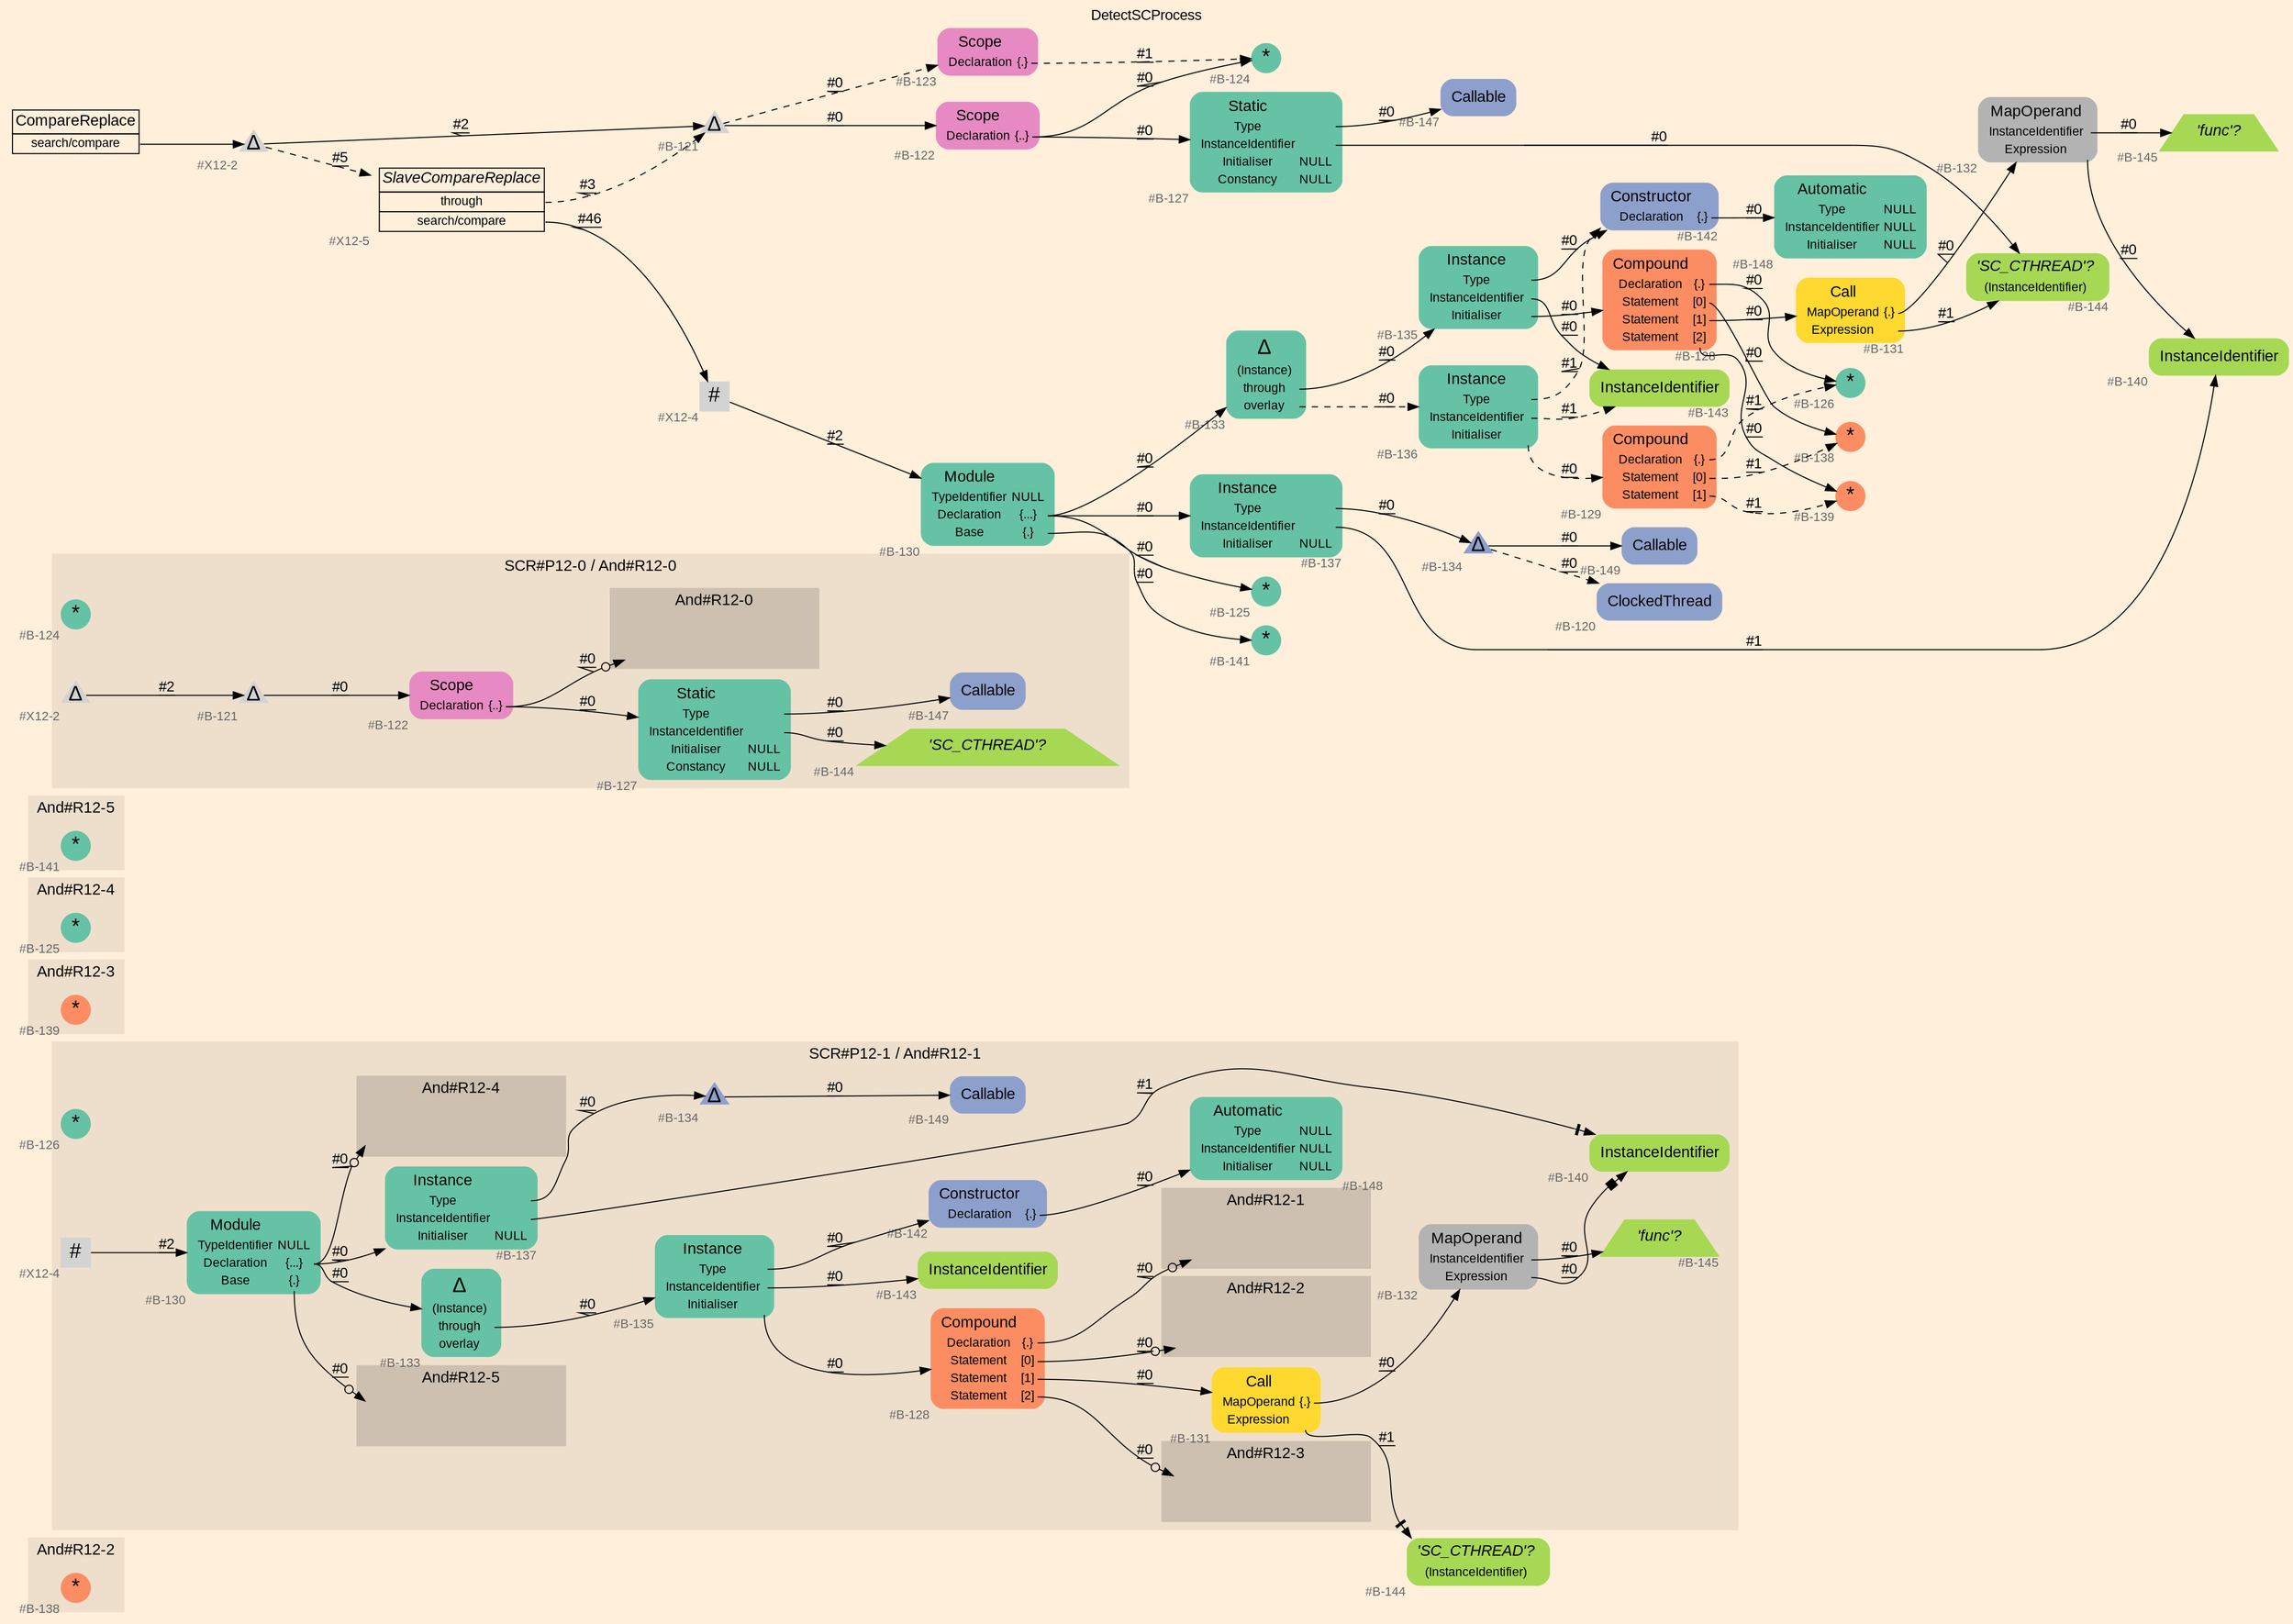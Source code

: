 digraph "DetectSCProcess" {
label = "DetectSCProcess"
labelloc = t
graph [
    rankdir = "LR"
    ranksep = 0.3
    bgcolor = antiquewhite1
    color = black
    fontcolor = black
    fontname = "Arial"
];
node [
    fontname = "Arial"
];
edge [
    fontname = "Arial"
];

// -------------------- figure And#R12-2 --------------------
// -------- region And#R12-2 ----------
subgraph "clusterAnd#R12-2" {
    label = "And#R12-2"
    style = "filled"
    color = antiquewhite2
    fontsize = "15"
    // -------- block And#R12-2/#B-138 ----------
    "And#R12-2/#B-138" [
        fillcolor = "/set28/2"
        xlabel = "#B-138"
        fontsize = "12"
        fontcolor = grey40
        shape = "circle"
        label = <<FONT COLOR="black" POINT-SIZE="20">*</FONT>>
        style = "filled"
        penwidth = 0.0
        fixedsize = true
        width = 0.4
        height = 0.4
    ];
    
}


// -------------------- figure And#R12-1 --------------------
// -------- region And#R12-1 ----------
subgraph "clusterAnd#R12-1" {
    label = "And#R12-1"
    style = "filled"
    color = antiquewhite2
    fontsize = "15"
    // -------- block And#R12-1/#B-126 ----------
    "And#R12-1/#B-126" [
        fillcolor = "/set28/1"
        xlabel = "#B-126"
        fontsize = "12"
        fontcolor = grey40
        shape = "circle"
        label = <<FONT COLOR="black" POINT-SIZE="20">*</FONT>>
        style = "filled"
        penwidth = 0.0
        fixedsize = true
        width = 0.4
        height = 0.4
    ];
    
}


// -------------------- figure And#R12-3 --------------------
// -------- region And#R12-3 ----------
subgraph "clusterAnd#R12-3" {
    label = "And#R12-3"
    style = "filled"
    color = antiquewhite2
    fontsize = "15"
    // -------- block And#R12-3/#B-139 ----------
    "And#R12-3/#B-139" [
        fillcolor = "/set28/2"
        xlabel = "#B-139"
        fontsize = "12"
        fontcolor = grey40
        shape = "circle"
        label = <<FONT COLOR="black" POINT-SIZE="20">*</FONT>>
        style = "filled"
        penwidth = 0.0
        fixedsize = true
        width = 0.4
        height = 0.4
    ];
    
}


// -------------------- figure And#R12-4 --------------------
// -------- region And#R12-4 ----------
subgraph "clusterAnd#R12-4" {
    label = "And#R12-4"
    style = "filled"
    color = antiquewhite2
    fontsize = "15"
    // -------- block And#R12-4/#B-125 ----------
    "And#R12-4/#B-125" [
        fillcolor = "/set28/1"
        xlabel = "#B-125"
        fontsize = "12"
        fontcolor = grey40
        shape = "circle"
        label = <<FONT COLOR="black" POINT-SIZE="20">*</FONT>>
        style = "filled"
        penwidth = 0.0
        fixedsize = true
        width = 0.4
        height = 0.4
    ];
    
}


// -------------------- figure And#R12-5 --------------------
// -------- region And#R12-5 ----------
subgraph "clusterAnd#R12-5" {
    label = "And#R12-5"
    style = "filled"
    color = antiquewhite2
    fontsize = "15"
    // -------- block And#R12-5/#B-141 ----------
    "And#R12-5/#B-141" [
        fillcolor = "/set28/1"
        xlabel = "#B-141"
        fontsize = "12"
        fontcolor = grey40
        shape = "circle"
        label = <<FONT COLOR="black" POINT-SIZE="20">*</FONT>>
        style = "filled"
        penwidth = 0.0
        fixedsize = true
        width = 0.4
        height = 0.4
    ];
    
}


// -------------------- figure And#R12-1 --------------------
// -------- region And#R12-1 ----------
subgraph "clusterAnd#R12-1" {
    label = "SCR#P12-1 / And#R12-1"
    style = "filled"
    color = antiquewhite2
    fontsize = "15"
    // -------- block And#R12-1/#B-131 ----------
    "And#R12-1/#B-131" [
        fillcolor = "/set28/6"
        xlabel = "#B-131"
        fontsize = "12"
        fontcolor = grey40
        shape = "plaintext"
        label = <<TABLE BORDER="0" CELLBORDER="0" CELLSPACING="0">
         <TR><TD><FONT COLOR="black" POINT-SIZE="15">Call</FONT></TD></TR>
         <TR><TD><FONT COLOR="black" POINT-SIZE="12">MapOperand</FONT></TD><TD PORT="port0"><FONT COLOR="black" POINT-SIZE="12">{.}</FONT></TD></TR>
         <TR><TD><FONT COLOR="black" POINT-SIZE="12">Expression</FONT></TD><TD PORT="port1"></TD></TR>
        </TABLE>>
        style = "rounded,filled"
    ];
    
    // -------- block And#R12-1/#B-143 ----------
    "And#R12-1/#B-143" [
        fillcolor = "/set28/5"
        xlabel = "#B-143"
        fontsize = "12"
        fontcolor = grey40
        shape = "plaintext"
        label = <<TABLE BORDER="0" CELLBORDER="0" CELLSPACING="0">
         <TR><TD><FONT COLOR="black" POINT-SIZE="15">InstanceIdentifier</FONT></TD></TR>
        </TABLE>>
        style = "rounded,filled"
    ];
    
    // -------- block And#R12-1/#B-128 ----------
    "And#R12-1/#B-128" [
        fillcolor = "/set28/2"
        xlabel = "#B-128"
        fontsize = "12"
        fontcolor = grey40
        shape = "plaintext"
        label = <<TABLE BORDER="0" CELLBORDER="0" CELLSPACING="0">
         <TR><TD><FONT COLOR="black" POINT-SIZE="15">Compound</FONT></TD></TR>
         <TR><TD><FONT COLOR="black" POINT-SIZE="12">Declaration</FONT></TD><TD PORT="port0"><FONT COLOR="black" POINT-SIZE="12">{.}</FONT></TD></TR>
         <TR><TD><FONT COLOR="black" POINT-SIZE="12">Statement</FONT></TD><TD PORT="port1"><FONT COLOR="black" POINT-SIZE="12">[0]</FONT></TD></TR>
         <TR><TD><FONT COLOR="black" POINT-SIZE="12">Statement</FONT></TD><TD PORT="port2"><FONT COLOR="black" POINT-SIZE="12">[1]</FONT></TD></TR>
         <TR><TD><FONT COLOR="black" POINT-SIZE="12">Statement</FONT></TD><TD PORT="port3"><FONT COLOR="black" POINT-SIZE="12">[2]</FONT></TD></TR>
        </TABLE>>
        style = "rounded,filled"
    ];
    
    // -------- block And#R12-1/#B-145 ----------
    "And#R12-1/#B-145" [
        fillcolor = "/set28/5"
        xlabel = "#B-145"
        fontsize = "12"
        fontcolor = grey40
        shape = "trapezium"
        label = <<FONT COLOR="black" POINT-SIZE="15"><I>'func'?</I></FONT>>
        style = "filled"
        penwidth = 0.0
    ];
    
    // -------- block And#R12-1/#B-149 ----------
    "And#R12-1/#B-149" [
        fillcolor = "/set28/3"
        xlabel = "#B-149"
        fontsize = "12"
        fontcolor = grey40
        shape = "plaintext"
        label = <<TABLE BORDER="0" CELLBORDER="0" CELLSPACING="0">
         <TR><TD><FONT COLOR="black" POINT-SIZE="15">Callable</FONT></TD></TR>
        </TABLE>>
        style = "rounded,filled"
    ];
    
    // -------- block And#R12-1/#B-140 ----------
    "And#R12-1/#B-140" [
        fillcolor = "/set28/5"
        xlabel = "#B-140"
        fontsize = "12"
        fontcolor = grey40
        shape = "plaintext"
        label = <<TABLE BORDER="0" CELLBORDER="0" CELLSPACING="0">
         <TR><TD><FONT COLOR="black" POINT-SIZE="15">InstanceIdentifier</FONT></TD></TR>
        </TABLE>>
        style = "rounded,filled"
    ];
    
    // -------- block And#R12-1/#B-134 ----------
    "And#R12-1/#B-134" [
        fillcolor = "/set28/3"
        xlabel = "#B-134"
        fontsize = "12"
        fontcolor = grey40
        shape = "triangle"
        label = <<FONT COLOR="black" POINT-SIZE="20">Δ</FONT>>
        style = "filled"
        penwidth = 0.0
        fixedsize = true
        width = 0.4
        height = 0.4
    ];
    
    // -------- block And#R12-1/#B-130 ----------
    "And#R12-1/#B-130" [
        fillcolor = "/set28/1"
        xlabel = "#B-130"
        fontsize = "12"
        fontcolor = grey40
        shape = "plaintext"
        label = <<TABLE BORDER="0" CELLBORDER="0" CELLSPACING="0">
         <TR><TD><FONT COLOR="black" POINT-SIZE="15">Module</FONT></TD></TR>
         <TR><TD><FONT COLOR="black" POINT-SIZE="12">TypeIdentifier</FONT></TD><TD PORT="port0"><FONT COLOR="black" POINT-SIZE="12">NULL</FONT></TD></TR>
         <TR><TD><FONT COLOR="black" POINT-SIZE="12">Declaration</FONT></TD><TD PORT="port1"><FONT COLOR="black" POINT-SIZE="12">{...}</FONT></TD></TR>
         <TR><TD><FONT COLOR="black" POINT-SIZE="12">Base</FONT></TD><TD PORT="port2"><FONT COLOR="black" POINT-SIZE="12">{.}</FONT></TD></TR>
        </TABLE>>
        style = "rounded,filled"
    ];
    
    // -------- block And#R12-1/#B-133 ----------
    "And#R12-1/#B-133" [
        fillcolor = "/set28/1"
        xlabel = "#B-133"
        fontsize = "12"
        fontcolor = grey40
        shape = "plaintext"
        label = <<TABLE BORDER="0" CELLBORDER="0" CELLSPACING="0">
         <TR><TD><FONT COLOR="black" POINT-SIZE="20">Δ</FONT></TD></TR>
         <TR><TD><FONT COLOR="black" POINT-SIZE="12">(Instance)</FONT></TD><TD PORT="port0"></TD></TR>
         <TR><TD><FONT COLOR="black" POINT-SIZE="12">through</FONT></TD><TD PORT="port1"></TD></TR>
         <TR><TD><FONT COLOR="black" POINT-SIZE="12">overlay</FONT></TD><TD PORT="port2"></TD></TR>
        </TABLE>>
        style = "rounded,filled"
    ];
    
    // -------- block And#R12-1/#B-142 ----------
    "And#R12-1/#B-142" [
        fillcolor = "/set28/3"
        xlabel = "#B-142"
        fontsize = "12"
        fontcolor = grey40
        shape = "plaintext"
        label = <<TABLE BORDER="0" CELLBORDER="0" CELLSPACING="0">
         <TR><TD><FONT COLOR="black" POINT-SIZE="15">Constructor</FONT></TD></TR>
         <TR><TD><FONT COLOR="black" POINT-SIZE="12">Declaration</FONT></TD><TD PORT="port0"><FONT COLOR="black" POINT-SIZE="12">{.}</FONT></TD></TR>
        </TABLE>>
        style = "rounded,filled"
    ];
    
    // -------- block And#R12-1/#B-135 ----------
    "And#R12-1/#B-135" [
        fillcolor = "/set28/1"
        xlabel = "#B-135"
        fontsize = "12"
        fontcolor = grey40
        shape = "plaintext"
        label = <<TABLE BORDER="0" CELLBORDER="0" CELLSPACING="0">
         <TR><TD><FONT COLOR="black" POINT-SIZE="15">Instance</FONT></TD></TR>
         <TR><TD><FONT COLOR="black" POINT-SIZE="12">Type</FONT></TD><TD PORT="port0"></TD></TR>
         <TR><TD><FONT COLOR="black" POINT-SIZE="12">InstanceIdentifier</FONT></TD><TD PORT="port1"></TD></TR>
         <TR><TD><FONT COLOR="black" POINT-SIZE="12">Initialiser</FONT></TD><TD PORT="port2"></TD></TR>
        </TABLE>>
        style = "rounded,filled"
    ];
    
    // -------- block And#R12-1/#B-132 ----------
    "And#R12-1/#B-132" [
        fillcolor = "/set28/8"
        xlabel = "#B-132"
        fontsize = "12"
        fontcolor = grey40
        shape = "plaintext"
        label = <<TABLE BORDER="0" CELLBORDER="0" CELLSPACING="0">
         <TR><TD><FONT COLOR="black" POINT-SIZE="15">MapOperand</FONT></TD></TR>
         <TR><TD><FONT COLOR="black" POINT-SIZE="12">InstanceIdentifier</FONT></TD><TD PORT="port0"></TD></TR>
         <TR><TD><FONT COLOR="black" POINT-SIZE="12">Expression</FONT></TD><TD PORT="port1"></TD></TR>
        </TABLE>>
        style = "rounded,filled"
    ];
    
    // -------- block And#R12-1/#X12-4 ----------
    "And#R12-1/#X12-4" [
        xlabel = "#X12-4"
        fontsize = "12"
        fontcolor = grey40
        shape = "square"
        label = <<FONT COLOR="black" POINT-SIZE="20">#</FONT>>
        style = "filled"
        penwidth = 0.0
        fixedsize = true
        width = 0.4
        height = 0.4
    ];
    
    // -------- block And#R12-1/#B-137 ----------
    "And#R12-1/#B-137" [
        fillcolor = "/set28/1"
        xlabel = "#B-137"
        fontsize = "12"
        fontcolor = grey40
        shape = "plaintext"
        label = <<TABLE BORDER="0" CELLBORDER="0" CELLSPACING="0">
         <TR><TD><FONT COLOR="black" POINT-SIZE="15">Instance</FONT></TD></TR>
         <TR><TD><FONT COLOR="black" POINT-SIZE="12">Type</FONT></TD><TD PORT="port0"></TD></TR>
         <TR><TD><FONT COLOR="black" POINT-SIZE="12">InstanceIdentifier</FONT></TD><TD PORT="port1"></TD></TR>
         <TR><TD><FONT COLOR="black" POINT-SIZE="12">Initialiser</FONT></TD><TD PORT="port2"><FONT COLOR="black" POINT-SIZE="12">NULL</FONT></TD></TR>
        </TABLE>>
        style = "rounded,filled"
    ];
    
    // -------- block And#R12-1/#B-148 ----------
    "And#R12-1/#B-148" [
        fillcolor = "/set28/1"
        xlabel = "#B-148"
        fontsize = "12"
        fontcolor = grey40
        shape = "plaintext"
        label = <<TABLE BORDER="0" CELLBORDER="0" CELLSPACING="0">
         <TR><TD><FONT COLOR="black" POINT-SIZE="15">Automatic</FONT></TD></TR>
         <TR><TD><FONT COLOR="black" POINT-SIZE="12">Type</FONT></TD><TD PORT="port0"><FONT COLOR="black" POINT-SIZE="12">NULL</FONT></TD></TR>
         <TR><TD><FONT COLOR="black" POINT-SIZE="12">InstanceIdentifier</FONT></TD><TD PORT="port1"><FONT COLOR="black" POINT-SIZE="12">NULL</FONT></TD></TR>
         <TR><TD><FONT COLOR="black" POINT-SIZE="12">Initialiser</FONT></TD><TD PORT="port2"><FONT COLOR="black" POINT-SIZE="12">NULL</FONT></TD></TR>
        </TABLE>>
        style = "rounded,filled"
    ];
    
    // -------- region And#R12-1/And#R12-1 ----------
    subgraph "clusterAnd#R12-1/And#R12-1" {
        label = "And#R12-1"
        style = "filled"
        color = antiquewhite3
        fontsize = "15"
        // -------- block And#R12-1/And#R12-1/#B-126 ----------
        "And#R12-1/And#R12-1/#B-126" [
            fillcolor = "/set28/1"
            xlabel = "#B-126"
            fontsize = "12"
            fontcolor = grey40
            shape = "none"
            style = "invisible"
        ];
        
    }
    
    // -------- region And#R12-1/And#R12-2 ----------
    subgraph "clusterAnd#R12-1/And#R12-2" {
        label = "And#R12-2"
        style = "filled"
        color = antiquewhite3
        fontsize = "15"
        // -------- block And#R12-1/And#R12-2/#B-138 ----------
        "And#R12-1/And#R12-2/#B-138" [
            fillcolor = "/set28/2"
            xlabel = "#B-138"
            fontsize = "12"
            fontcolor = grey40
            shape = "none"
            style = "invisible"
        ];
        
    }
    
    // -------- region And#R12-1/And#R12-3 ----------
    subgraph "clusterAnd#R12-1/And#R12-3" {
        label = "And#R12-3"
        style = "filled"
        color = antiquewhite3
        fontsize = "15"
        // -------- block And#R12-1/And#R12-3/#B-139 ----------
        "And#R12-1/And#R12-3/#B-139" [
            fillcolor = "/set28/2"
            xlabel = "#B-139"
            fontsize = "12"
            fontcolor = grey40
            shape = "none"
            style = "invisible"
        ];
        
    }
    
    // -------- region And#R12-1/And#R12-4 ----------
    subgraph "clusterAnd#R12-1/And#R12-4" {
        label = "And#R12-4"
        style = "filled"
        color = antiquewhite3
        fontsize = "15"
        // -------- block And#R12-1/And#R12-4/#B-125 ----------
        "And#R12-1/And#R12-4/#B-125" [
            fillcolor = "/set28/1"
            xlabel = "#B-125"
            fontsize = "12"
            fontcolor = grey40
            shape = "none"
            style = "invisible"
        ];
        
    }
    
    // -------- region And#R12-1/And#R12-5 ----------
    subgraph "clusterAnd#R12-1/And#R12-5" {
        label = "And#R12-5"
        style = "filled"
        color = antiquewhite3
        fontsize = "15"
        // -------- block And#R12-1/And#R12-5/#B-141 ----------
        "And#R12-1/And#R12-5/#B-141" [
            fillcolor = "/set28/1"
            xlabel = "#B-141"
            fontsize = "12"
            fontcolor = grey40
            shape = "none"
            style = "invisible"
        ];
        
    }
    
}

// -------- block And#R12-1/#B-144 ----------
"And#R12-1/#B-144" [
    fillcolor = "/set28/5"
    xlabel = "#B-144"
    fontsize = "12"
    fontcolor = grey40
    shape = "plaintext"
    label = <<TABLE BORDER="0" CELLBORDER="0" CELLSPACING="0">
     <TR><TD><FONT COLOR="black" POINT-SIZE="15"><I>'SC_CTHREAD'?</I></FONT></TD></TR>
     <TR><TD><FONT COLOR="black" POINT-SIZE="12">(InstanceIdentifier)</FONT></TD><TD PORT="port0"></TD></TR>
    </TABLE>>
    style = "rounded,filled"
];

"And#R12-1/#B-131":port0 -> "And#R12-1/#B-132" [
    label = "#0"
    decorate = true
    color = black
    fontcolor = black
];

"And#R12-1/#B-131":port1 -> "And#R12-1/#B-144" [
    arrowhead="normalnonetee"
    label = "#1"
    decorate = true
    color = black
    fontcolor = black
];

"And#R12-1/#B-128":port0 -> "And#R12-1/And#R12-1/#B-126" [
    arrowhead="normalnoneodot"
    label = "#0"
    decorate = true
    color = black
    fontcolor = black
];

"And#R12-1/#B-128":port1 -> "And#R12-1/And#R12-2/#B-138" [
    arrowhead="normalnoneodot"
    label = "#0"
    decorate = true
    color = black
    fontcolor = black
];

"And#R12-1/#B-128":port2 -> "And#R12-1/#B-131" [
    label = "#0"
    decorate = true
    color = black
    fontcolor = black
];

"And#R12-1/#B-128":port3 -> "And#R12-1/And#R12-3/#B-139" [
    arrowhead="normalnoneodot"
    label = "#0"
    decorate = true
    color = black
    fontcolor = black
];

"And#R12-1/#B-134" -> "And#R12-1/#B-149" [
    label = "#0"
    decorate = true
    color = black
    fontcolor = black
];

"And#R12-1/#B-130":port1 -> "And#R12-1/#B-133" [
    label = "#0"
    decorate = true
    color = black
    fontcolor = black
];

"And#R12-1/#B-130":port1 -> "And#R12-1/#B-137" [
    label = "#0"
    decorate = true
    color = black
    fontcolor = black
];

"And#R12-1/#B-130":port1 -> "And#R12-1/And#R12-4/#B-125" [
    arrowhead="normalnoneodot"
    label = "#0"
    decorate = true
    color = black
    fontcolor = black
];

"And#R12-1/#B-130":port2 -> "And#R12-1/And#R12-5/#B-141" [
    arrowhead="normalnoneodot"
    label = "#0"
    decorate = true
    color = black
    fontcolor = black
];

"And#R12-1/#B-133":port1 -> "And#R12-1/#B-135" [
    label = "#0"
    decorate = true
    color = black
    fontcolor = black
];

"And#R12-1/#B-142":port0 -> "And#R12-1/#B-148" [
    label = "#0"
    decorate = true
    color = black
    fontcolor = black
];

"And#R12-1/#B-135":port0 -> "And#R12-1/#B-142" [
    label = "#0"
    decorate = true
    color = black
    fontcolor = black
];

"And#R12-1/#B-135":port1 -> "And#R12-1/#B-143" [
    label = "#0"
    decorate = true
    color = black
    fontcolor = black
];

"And#R12-1/#B-135":port2 -> "And#R12-1/#B-128" [
    label = "#0"
    decorate = true
    color = black
    fontcolor = black
];

"And#R12-1/#B-132":port0 -> "And#R12-1/#B-145" [
    label = "#0"
    decorate = true
    color = black
    fontcolor = black
];

"And#R12-1/#B-132":port1 -> "And#R12-1/#B-140" [
    arrowhead="normalnonebox"
    label = "#0"
    decorate = true
    color = black
    fontcolor = black
];

"And#R12-1/#X12-4" -> "And#R12-1/#B-130" [
    label = "#2"
    decorate = true
    color = black
    fontcolor = black
];

"And#R12-1/#B-137":port0 -> "And#R12-1/#B-134" [
    label = "#0"
    decorate = true
    color = black
    fontcolor = black
];

"And#R12-1/#B-137":port1 -> "And#R12-1/#B-140" [
    arrowhead="normalnonetee"
    label = "#1"
    decorate = true
    color = black
    fontcolor = black
];


// -------------------- figure And#R12-0 --------------------
// -------- region And#R12-0 ----------
subgraph "clusterAnd#R12-0" {
    label = "And#R12-0"
    style = "filled"
    color = antiquewhite2
    fontsize = "15"
    // -------- block And#R12-0/#B-124 ----------
    "And#R12-0/#B-124" [
        fillcolor = "/set28/1"
        xlabel = "#B-124"
        fontsize = "12"
        fontcolor = grey40
        shape = "circle"
        label = <<FONT COLOR="black" POINT-SIZE="20">*</FONT>>
        style = "filled"
        penwidth = 0.0
        fixedsize = true
        width = 0.4
        height = 0.4
    ];
    
}


// -------------------- figure And#R12-0 --------------------
// -------- region And#R12-0 ----------
subgraph "clusterAnd#R12-0" {
    label = "SCR#P12-0 / And#R12-0"
    style = "filled"
    color = antiquewhite2
    fontsize = "15"
    // -------- block And#R12-0/#B-147 ----------
    "And#R12-0/#B-147" [
        fillcolor = "/set28/3"
        xlabel = "#B-147"
        fontsize = "12"
        fontcolor = grey40
        shape = "plaintext"
        label = <<TABLE BORDER="0" CELLBORDER="0" CELLSPACING="0">
         <TR><TD><FONT COLOR="black" POINT-SIZE="15">Callable</FONT></TD></TR>
        </TABLE>>
        style = "rounded,filled"
    ];
    
    // -------- block And#R12-0/#B-144 ----------
    "And#R12-0/#B-144" [
        fillcolor = "/set28/5"
        xlabel = "#B-144"
        fontsize = "12"
        fontcolor = grey40
        shape = "trapezium"
        label = <<FONT COLOR="black" POINT-SIZE="15"><I>'SC_CTHREAD'?</I></FONT>>
        style = "filled"
        penwidth = 0.0
    ];
    
    // -------- block And#R12-0/#B-127 ----------
    "And#R12-0/#B-127" [
        fillcolor = "/set28/1"
        xlabel = "#B-127"
        fontsize = "12"
        fontcolor = grey40
        shape = "plaintext"
        label = <<TABLE BORDER="0" CELLBORDER="0" CELLSPACING="0">
         <TR><TD><FONT COLOR="black" POINT-SIZE="15">Static</FONT></TD></TR>
         <TR><TD><FONT COLOR="black" POINT-SIZE="12">Type</FONT></TD><TD PORT="port0"></TD></TR>
         <TR><TD><FONT COLOR="black" POINT-SIZE="12">InstanceIdentifier</FONT></TD><TD PORT="port1"></TD></TR>
         <TR><TD><FONT COLOR="black" POINT-SIZE="12">Initialiser</FONT></TD><TD PORT="port2"><FONT COLOR="black" POINT-SIZE="12">NULL</FONT></TD></TR>
         <TR><TD><FONT COLOR="black" POINT-SIZE="12">Constancy</FONT></TD><TD PORT="port3"><FONT COLOR="black" POINT-SIZE="12">NULL</FONT></TD></TR>
        </TABLE>>
        style = "rounded,filled"
    ];
    
    // -------- block And#R12-0/#B-121 ----------
    "And#R12-0/#B-121" [
        xlabel = "#B-121"
        fontsize = "12"
        fontcolor = grey40
        shape = "triangle"
        label = <<FONT COLOR="black" POINT-SIZE="20">Δ</FONT>>
        style = "filled"
        penwidth = 0.0
        fixedsize = true
        width = 0.4
        height = 0.4
    ];
    
    // -------- block And#R12-0/#X12-2 ----------
    "And#R12-0/#X12-2" [
        xlabel = "#X12-2"
        fontsize = "12"
        fontcolor = grey40
        shape = "triangle"
        label = <<FONT COLOR="black" POINT-SIZE="20">Δ</FONT>>
        style = "filled"
        penwidth = 0.0
        fixedsize = true
        width = 0.4
        height = 0.4
    ];
    
    // -------- block And#R12-0/#B-122 ----------
    "And#R12-0/#B-122" [
        fillcolor = "/set28/4"
        xlabel = "#B-122"
        fontsize = "12"
        fontcolor = grey40
        shape = "plaintext"
        label = <<TABLE BORDER="0" CELLBORDER="0" CELLSPACING="0">
         <TR><TD><FONT COLOR="black" POINT-SIZE="15">Scope</FONT></TD></TR>
         <TR><TD><FONT COLOR="black" POINT-SIZE="12">Declaration</FONT></TD><TD PORT="port0"><FONT COLOR="black" POINT-SIZE="12">{..}</FONT></TD></TR>
        </TABLE>>
        style = "rounded,filled"
    ];
    
    // -------- region And#R12-0/And#R12-0 ----------
    subgraph "clusterAnd#R12-0/And#R12-0" {
        label = "And#R12-0"
        style = "filled"
        color = antiquewhite3
        fontsize = "15"
        // -------- block And#R12-0/And#R12-0/#B-124 ----------
        "And#R12-0/And#R12-0/#B-124" [
            fillcolor = "/set28/1"
            xlabel = "#B-124"
            fontsize = "12"
            fontcolor = grey40
            shape = "none"
            style = "invisible"
        ];
        
    }
    
}

"And#R12-0/#B-127":port0 -> "And#R12-0/#B-147" [
    label = "#0"
    decorate = true
    color = black
    fontcolor = black
];

"And#R12-0/#B-127":port1 -> "And#R12-0/#B-144" [
    label = "#0"
    decorate = true
    color = black
    fontcolor = black
];

"And#R12-0/#B-121" -> "And#R12-0/#B-122" [
    label = "#0"
    decorate = true
    color = black
    fontcolor = black
];

"And#R12-0/#X12-2" -> "And#R12-0/#B-121" [
    label = "#2"
    decorate = true
    color = black
    fontcolor = black
];

"And#R12-0/#B-122":port0 -> "And#R12-0/And#R12-0/#B-124" [
    arrowhead="normalnoneodot"
    label = "#0"
    decorate = true
    color = black
    fontcolor = black
];

"And#R12-0/#B-122":port0 -> "And#R12-0/#B-127" [
    label = "#0"
    decorate = true
    color = black
    fontcolor = black
];


// -------------------- transformation figure --------------------
// -------- block CR#X12-3 ----------
"CR#X12-3" [
    fillcolor = antiquewhite1
    fontsize = "12"
    fontcolor = grey40
    shape = "plaintext"
    label = <<TABLE BORDER="0" CELLBORDER="1" CELLSPACING="0">
     <TR><TD><FONT COLOR="black" POINT-SIZE="15">CompareReplace</FONT></TD></TR>
     <TR><TD PORT="port0"><FONT COLOR="black" POINT-SIZE="12">search/compare</FONT></TD></TR>
    </TABLE>>
    style = "filled"
    color = black
];

// -------- block #X12-2 ----------
"#X12-2" [
    xlabel = "#X12-2"
    fontsize = "12"
    fontcolor = grey40
    shape = "triangle"
    label = <<FONT COLOR="black" POINT-SIZE="20">Δ</FONT>>
    style = "filled"
    penwidth = 0.0
    fixedsize = true
    width = 0.4
    height = 0.4
];

// -------- block #B-121 ----------
"#B-121" [
    xlabel = "#B-121"
    fontsize = "12"
    fontcolor = grey40
    shape = "triangle"
    label = <<FONT COLOR="black" POINT-SIZE="20">Δ</FONT>>
    style = "filled"
    penwidth = 0.0
    fixedsize = true
    width = 0.4
    height = 0.4
];

// -------- block #B-122 ----------
"#B-122" [
    fillcolor = "/set28/4"
    xlabel = "#B-122"
    fontsize = "12"
    fontcolor = grey40
    shape = "plaintext"
    label = <<TABLE BORDER="0" CELLBORDER="0" CELLSPACING="0">
     <TR><TD><FONT COLOR="black" POINT-SIZE="15">Scope</FONT></TD></TR>
     <TR><TD><FONT COLOR="black" POINT-SIZE="12">Declaration</FONT></TD><TD PORT="port0"><FONT COLOR="black" POINT-SIZE="12">{..}</FONT></TD></TR>
    </TABLE>>
    style = "rounded,filled"
];

// -------- block #B-124 ----------
"#B-124" [
    fillcolor = "/set28/1"
    xlabel = "#B-124"
    fontsize = "12"
    fontcolor = grey40
    shape = "circle"
    label = <<FONT COLOR="black" POINT-SIZE="20">*</FONT>>
    style = "filled"
    penwidth = 0.0
    fixedsize = true
    width = 0.4
    height = 0.4
];

// -------- block #B-127 ----------
"#B-127" [
    fillcolor = "/set28/1"
    xlabel = "#B-127"
    fontsize = "12"
    fontcolor = grey40
    shape = "plaintext"
    label = <<TABLE BORDER="0" CELLBORDER="0" CELLSPACING="0">
     <TR><TD><FONT COLOR="black" POINT-SIZE="15">Static</FONT></TD></TR>
     <TR><TD><FONT COLOR="black" POINT-SIZE="12">Type</FONT></TD><TD PORT="port0"></TD></TR>
     <TR><TD><FONT COLOR="black" POINT-SIZE="12">InstanceIdentifier</FONT></TD><TD PORT="port1"></TD></TR>
     <TR><TD><FONT COLOR="black" POINT-SIZE="12">Initialiser</FONT></TD><TD PORT="port2"><FONT COLOR="black" POINT-SIZE="12">NULL</FONT></TD></TR>
     <TR><TD><FONT COLOR="black" POINT-SIZE="12">Constancy</FONT></TD><TD PORT="port3"><FONT COLOR="black" POINT-SIZE="12">NULL</FONT></TD></TR>
    </TABLE>>
    style = "rounded,filled"
];

// -------- block #B-147 ----------
"#B-147" [
    fillcolor = "/set28/3"
    xlabel = "#B-147"
    fontsize = "12"
    fontcolor = grey40
    shape = "plaintext"
    label = <<TABLE BORDER="0" CELLBORDER="0" CELLSPACING="0">
     <TR><TD><FONT COLOR="black" POINT-SIZE="15">Callable</FONT></TD></TR>
    </TABLE>>
    style = "rounded,filled"
];

// -------- block #B-144 ----------
"#B-144" [
    fillcolor = "/set28/5"
    xlabel = "#B-144"
    fontsize = "12"
    fontcolor = grey40
    shape = "plaintext"
    label = <<TABLE BORDER="0" CELLBORDER="0" CELLSPACING="0">
     <TR><TD><FONT COLOR="black" POINT-SIZE="15"><I>'SC_CTHREAD'?</I></FONT></TD></TR>
     <TR><TD><FONT COLOR="black" POINT-SIZE="12">(InstanceIdentifier)</FONT></TD><TD PORT="port0"></TD></TR>
    </TABLE>>
    style = "rounded,filled"
];

// -------- block #B-123 ----------
"#B-123" [
    fillcolor = "/set28/4"
    xlabel = "#B-123"
    fontsize = "12"
    fontcolor = grey40
    shape = "plaintext"
    label = <<TABLE BORDER="0" CELLBORDER="0" CELLSPACING="0">
     <TR><TD><FONT COLOR="black" POINT-SIZE="15">Scope</FONT></TD></TR>
     <TR><TD><FONT COLOR="black" POINT-SIZE="12">Declaration</FONT></TD><TD PORT="port0"><FONT COLOR="black" POINT-SIZE="12">{.}</FONT></TD></TR>
    </TABLE>>
    style = "rounded,filled"
];

// -------- block #X12-5 ----------
"#X12-5" [
    fillcolor = antiquewhite1
    xlabel = "#X12-5"
    fontsize = "12"
    fontcolor = grey40
    shape = "plaintext"
    label = <<TABLE BORDER="0" CELLBORDER="1" CELLSPACING="0">
     <TR><TD><FONT COLOR="black" POINT-SIZE="15"><I>SlaveCompareReplace</I></FONT></TD></TR>
     <TR><TD PORT="port0"><FONT COLOR="black" POINT-SIZE="12">through</FONT></TD></TR>
     <TR><TD PORT="port1"><FONT COLOR="black" POINT-SIZE="12">search/compare</FONT></TD></TR>
    </TABLE>>
    style = "filled"
    color = black
];

// -------- block #X12-4 ----------
"#X12-4" [
    xlabel = "#X12-4"
    fontsize = "12"
    fontcolor = grey40
    shape = "square"
    label = <<FONT COLOR="black" POINT-SIZE="20">#</FONT>>
    style = "filled"
    penwidth = 0.0
    fixedsize = true
    width = 0.4
    height = 0.4
];

// -------- block #B-130 ----------
"#B-130" [
    fillcolor = "/set28/1"
    xlabel = "#B-130"
    fontsize = "12"
    fontcolor = grey40
    shape = "plaintext"
    label = <<TABLE BORDER="0" CELLBORDER="0" CELLSPACING="0">
     <TR><TD><FONT COLOR="black" POINT-SIZE="15">Module</FONT></TD></TR>
     <TR><TD><FONT COLOR="black" POINT-SIZE="12">TypeIdentifier</FONT></TD><TD PORT="port0"><FONT COLOR="black" POINT-SIZE="12">NULL</FONT></TD></TR>
     <TR><TD><FONT COLOR="black" POINT-SIZE="12">Declaration</FONT></TD><TD PORT="port1"><FONT COLOR="black" POINT-SIZE="12">{...}</FONT></TD></TR>
     <TR><TD><FONT COLOR="black" POINT-SIZE="12">Base</FONT></TD><TD PORT="port2"><FONT COLOR="black" POINT-SIZE="12">{.}</FONT></TD></TR>
    </TABLE>>
    style = "rounded,filled"
];

// -------- block #B-133 ----------
"#B-133" [
    fillcolor = "/set28/1"
    xlabel = "#B-133"
    fontsize = "12"
    fontcolor = grey40
    shape = "plaintext"
    label = <<TABLE BORDER="0" CELLBORDER="0" CELLSPACING="0">
     <TR><TD><FONT COLOR="black" POINT-SIZE="20">Δ</FONT></TD></TR>
     <TR><TD><FONT COLOR="black" POINT-SIZE="12">(Instance)</FONT></TD><TD PORT="port0"></TD></TR>
     <TR><TD><FONT COLOR="black" POINT-SIZE="12">through</FONT></TD><TD PORT="port1"></TD></TR>
     <TR><TD><FONT COLOR="black" POINT-SIZE="12">overlay</FONT></TD><TD PORT="port2"></TD></TR>
    </TABLE>>
    style = "rounded,filled"
];

// -------- block #B-135 ----------
"#B-135" [
    fillcolor = "/set28/1"
    xlabel = "#B-135"
    fontsize = "12"
    fontcolor = grey40
    shape = "plaintext"
    label = <<TABLE BORDER="0" CELLBORDER="0" CELLSPACING="0">
     <TR><TD><FONT COLOR="black" POINT-SIZE="15">Instance</FONT></TD></TR>
     <TR><TD><FONT COLOR="black" POINT-SIZE="12">Type</FONT></TD><TD PORT="port0"></TD></TR>
     <TR><TD><FONT COLOR="black" POINT-SIZE="12">InstanceIdentifier</FONT></TD><TD PORT="port1"></TD></TR>
     <TR><TD><FONT COLOR="black" POINT-SIZE="12">Initialiser</FONT></TD><TD PORT="port2"></TD></TR>
    </TABLE>>
    style = "rounded,filled"
];

// -------- block #B-142 ----------
"#B-142" [
    fillcolor = "/set28/3"
    xlabel = "#B-142"
    fontsize = "12"
    fontcolor = grey40
    shape = "plaintext"
    label = <<TABLE BORDER="0" CELLBORDER="0" CELLSPACING="0">
     <TR><TD><FONT COLOR="black" POINT-SIZE="15">Constructor</FONT></TD></TR>
     <TR><TD><FONT COLOR="black" POINT-SIZE="12">Declaration</FONT></TD><TD PORT="port0"><FONT COLOR="black" POINT-SIZE="12">{.}</FONT></TD></TR>
    </TABLE>>
    style = "rounded,filled"
];

// -------- block #B-148 ----------
"#B-148" [
    fillcolor = "/set28/1"
    xlabel = "#B-148"
    fontsize = "12"
    fontcolor = grey40
    shape = "plaintext"
    label = <<TABLE BORDER="0" CELLBORDER="0" CELLSPACING="0">
     <TR><TD><FONT COLOR="black" POINT-SIZE="15">Automatic</FONT></TD></TR>
     <TR><TD><FONT COLOR="black" POINT-SIZE="12">Type</FONT></TD><TD PORT="port0"><FONT COLOR="black" POINT-SIZE="12">NULL</FONT></TD></TR>
     <TR><TD><FONT COLOR="black" POINT-SIZE="12">InstanceIdentifier</FONT></TD><TD PORT="port1"><FONT COLOR="black" POINT-SIZE="12">NULL</FONT></TD></TR>
     <TR><TD><FONT COLOR="black" POINT-SIZE="12">Initialiser</FONT></TD><TD PORT="port2"><FONT COLOR="black" POINT-SIZE="12">NULL</FONT></TD></TR>
    </TABLE>>
    style = "rounded,filled"
];

// -------- block #B-143 ----------
"#B-143" [
    fillcolor = "/set28/5"
    xlabel = "#B-143"
    fontsize = "12"
    fontcolor = grey40
    shape = "plaintext"
    label = <<TABLE BORDER="0" CELLBORDER="0" CELLSPACING="0">
     <TR><TD><FONT COLOR="black" POINT-SIZE="15">InstanceIdentifier</FONT></TD></TR>
    </TABLE>>
    style = "rounded,filled"
];

// -------- block #B-128 ----------
"#B-128" [
    fillcolor = "/set28/2"
    xlabel = "#B-128"
    fontsize = "12"
    fontcolor = grey40
    shape = "plaintext"
    label = <<TABLE BORDER="0" CELLBORDER="0" CELLSPACING="0">
     <TR><TD><FONT COLOR="black" POINT-SIZE="15">Compound</FONT></TD></TR>
     <TR><TD><FONT COLOR="black" POINT-SIZE="12">Declaration</FONT></TD><TD PORT="port0"><FONT COLOR="black" POINT-SIZE="12">{.}</FONT></TD></TR>
     <TR><TD><FONT COLOR="black" POINT-SIZE="12">Statement</FONT></TD><TD PORT="port1"><FONT COLOR="black" POINT-SIZE="12">[0]</FONT></TD></TR>
     <TR><TD><FONT COLOR="black" POINT-SIZE="12">Statement</FONT></TD><TD PORT="port2"><FONT COLOR="black" POINT-SIZE="12">[1]</FONT></TD></TR>
     <TR><TD><FONT COLOR="black" POINT-SIZE="12">Statement</FONT></TD><TD PORT="port3"><FONT COLOR="black" POINT-SIZE="12">[2]</FONT></TD></TR>
    </TABLE>>
    style = "rounded,filled"
];

// -------- block #B-126 ----------
"#B-126" [
    fillcolor = "/set28/1"
    xlabel = "#B-126"
    fontsize = "12"
    fontcolor = grey40
    shape = "circle"
    label = <<FONT COLOR="black" POINT-SIZE="20">*</FONT>>
    style = "filled"
    penwidth = 0.0
    fixedsize = true
    width = 0.4
    height = 0.4
];

// -------- block #B-138 ----------
"#B-138" [
    fillcolor = "/set28/2"
    xlabel = "#B-138"
    fontsize = "12"
    fontcolor = grey40
    shape = "circle"
    label = <<FONT COLOR="black" POINT-SIZE="20">*</FONT>>
    style = "filled"
    penwidth = 0.0
    fixedsize = true
    width = 0.4
    height = 0.4
];

// -------- block #B-131 ----------
"#B-131" [
    fillcolor = "/set28/6"
    xlabel = "#B-131"
    fontsize = "12"
    fontcolor = grey40
    shape = "plaintext"
    label = <<TABLE BORDER="0" CELLBORDER="0" CELLSPACING="0">
     <TR><TD><FONT COLOR="black" POINT-SIZE="15">Call</FONT></TD></TR>
     <TR><TD><FONT COLOR="black" POINT-SIZE="12">MapOperand</FONT></TD><TD PORT="port0"><FONT COLOR="black" POINT-SIZE="12">{.}</FONT></TD></TR>
     <TR><TD><FONT COLOR="black" POINT-SIZE="12">Expression</FONT></TD><TD PORT="port1"></TD></TR>
    </TABLE>>
    style = "rounded,filled"
];

// -------- block #B-132 ----------
"#B-132" [
    fillcolor = "/set28/8"
    xlabel = "#B-132"
    fontsize = "12"
    fontcolor = grey40
    shape = "plaintext"
    label = <<TABLE BORDER="0" CELLBORDER="0" CELLSPACING="0">
     <TR><TD><FONT COLOR="black" POINT-SIZE="15">MapOperand</FONT></TD></TR>
     <TR><TD><FONT COLOR="black" POINT-SIZE="12">InstanceIdentifier</FONT></TD><TD PORT="port0"></TD></TR>
     <TR><TD><FONT COLOR="black" POINT-SIZE="12">Expression</FONT></TD><TD PORT="port1"></TD></TR>
    </TABLE>>
    style = "rounded,filled"
];

// -------- block #B-145 ----------
"#B-145" [
    fillcolor = "/set28/5"
    xlabel = "#B-145"
    fontsize = "12"
    fontcolor = grey40
    shape = "trapezium"
    label = <<FONT COLOR="black" POINT-SIZE="15"><I>'func'?</I></FONT>>
    style = "filled"
    penwidth = 0.0
];

// -------- block #B-140 ----------
"#B-140" [
    fillcolor = "/set28/5"
    xlabel = "#B-140"
    fontsize = "12"
    fontcolor = grey40
    shape = "plaintext"
    label = <<TABLE BORDER="0" CELLBORDER="0" CELLSPACING="0">
     <TR><TD><FONT COLOR="black" POINT-SIZE="15">InstanceIdentifier</FONT></TD></TR>
    </TABLE>>
    style = "rounded,filled"
];

// -------- block #B-139 ----------
"#B-139" [
    fillcolor = "/set28/2"
    xlabel = "#B-139"
    fontsize = "12"
    fontcolor = grey40
    shape = "circle"
    label = <<FONT COLOR="black" POINT-SIZE="20">*</FONT>>
    style = "filled"
    penwidth = 0.0
    fixedsize = true
    width = 0.4
    height = 0.4
];

// -------- block #B-136 ----------
"#B-136" [
    fillcolor = "/set28/1"
    xlabel = "#B-136"
    fontsize = "12"
    fontcolor = grey40
    shape = "plaintext"
    label = <<TABLE BORDER="0" CELLBORDER="0" CELLSPACING="0">
     <TR><TD><FONT COLOR="black" POINT-SIZE="15">Instance</FONT></TD></TR>
     <TR><TD><FONT COLOR="black" POINT-SIZE="12">Type</FONT></TD><TD PORT="port0"></TD></TR>
     <TR><TD><FONT COLOR="black" POINT-SIZE="12">InstanceIdentifier</FONT></TD><TD PORT="port1"></TD></TR>
     <TR><TD><FONT COLOR="black" POINT-SIZE="12">Initialiser</FONT></TD><TD PORT="port2"></TD></TR>
    </TABLE>>
    style = "rounded,filled"
];

// -------- block #B-129 ----------
"#B-129" [
    fillcolor = "/set28/2"
    xlabel = "#B-129"
    fontsize = "12"
    fontcolor = grey40
    shape = "plaintext"
    label = <<TABLE BORDER="0" CELLBORDER="0" CELLSPACING="0">
     <TR><TD><FONT COLOR="black" POINT-SIZE="15">Compound</FONT></TD></TR>
     <TR><TD><FONT COLOR="black" POINT-SIZE="12">Declaration</FONT></TD><TD PORT="port0"><FONT COLOR="black" POINT-SIZE="12">{.}</FONT></TD></TR>
     <TR><TD><FONT COLOR="black" POINT-SIZE="12">Statement</FONT></TD><TD PORT="port1"><FONT COLOR="black" POINT-SIZE="12">[0]</FONT></TD></TR>
     <TR><TD><FONT COLOR="black" POINT-SIZE="12">Statement</FONT></TD><TD PORT="port2"><FONT COLOR="black" POINT-SIZE="12">[1]</FONT></TD></TR>
    </TABLE>>
    style = "rounded,filled"
];

// -------- block #B-137 ----------
"#B-137" [
    fillcolor = "/set28/1"
    xlabel = "#B-137"
    fontsize = "12"
    fontcolor = grey40
    shape = "plaintext"
    label = <<TABLE BORDER="0" CELLBORDER="0" CELLSPACING="0">
     <TR><TD><FONT COLOR="black" POINT-SIZE="15">Instance</FONT></TD></TR>
     <TR><TD><FONT COLOR="black" POINT-SIZE="12">Type</FONT></TD><TD PORT="port0"></TD></TR>
     <TR><TD><FONT COLOR="black" POINT-SIZE="12">InstanceIdentifier</FONT></TD><TD PORT="port1"></TD></TR>
     <TR><TD><FONT COLOR="black" POINT-SIZE="12">Initialiser</FONT></TD><TD PORT="port2"><FONT COLOR="black" POINT-SIZE="12">NULL</FONT></TD></TR>
    </TABLE>>
    style = "rounded,filled"
];

// -------- block #B-134 ----------
"#B-134" [
    fillcolor = "/set28/3"
    xlabel = "#B-134"
    fontsize = "12"
    fontcolor = grey40
    shape = "triangle"
    label = <<FONT COLOR="black" POINT-SIZE="20">Δ</FONT>>
    style = "filled"
    penwidth = 0.0
    fixedsize = true
    width = 0.4
    height = 0.4
];

// -------- block #B-149 ----------
"#B-149" [
    fillcolor = "/set28/3"
    xlabel = "#B-149"
    fontsize = "12"
    fontcolor = grey40
    shape = "plaintext"
    label = <<TABLE BORDER="0" CELLBORDER="0" CELLSPACING="0">
     <TR><TD><FONT COLOR="black" POINT-SIZE="15">Callable</FONT></TD></TR>
    </TABLE>>
    style = "rounded,filled"
];

// -------- block #B-120 ----------
"#B-120" [
    fillcolor = "/set28/3"
    xlabel = "#B-120"
    fontsize = "12"
    fontcolor = grey40
    shape = "plaintext"
    label = <<TABLE BORDER="0" CELLBORDER="0" CELLSPACING="0">
     <TR><TD><FONT COLOR="black" POINT-SIZE="15">ClockedThread</FONT></TD></TR>
    </TABLE>>
    style = "rounded,filled"
];

// -------- block #B-125 ----------
"#B-125" [
    fillcolor = "/set28/1"
    xlabel = "#B-125"
    fontsize = "12"
    fontcolor = grey40
    shape = "circle"
    label = <<FONT COLOR="black" POINT-SIZE="20">*</FONT>>
    style = "filled"
    penwidth = 0.0
    fixedsize = true
    width = 0.4
    height = 0.4
];

// -------- block #B-141 ----------
"#B-141" [
    fillcolor = "/set28/1"
    xlabel = "#B-141"
    fontsize = "12"
    fontcolor = grey40
    shape = "circle"
    label = <<FONT COLOR="black" POINT-SIZE="20">*</FONT>>
    style = "filled"
    penwidth = 0.0
    fixedsize = true
    width = 0.4
    height = 0.4
];

"CR#X12-3":port0 -> "#X12-2" [
    label = ""
    decorate = true
    color = black
    fontcolor = black
];

"#X12-2" -> "#B-121" [
    label = "#2"
    decorate = true
    color = black
    fontcolor = black
];

"#X12-2" -> "#X12-5" [
    style="dashed"
    label = "#5"
    decorate = true
    color = black
    fontcolor = black
];

"#B-121" -> "#B-122" [
    label = "#0"
    decorate = true
    color = black
    fontcolor = black
];

"#B-121" -> "#B-123" [
    style="dashed"
    label = "#0"
    decorate = true
    color = black
    fontcolor = black
];

"#B-122":port0 -> "#B-124" [
    label = "#0"
    decorate = true
    color = black
    fontcolor = black
];

"#B-122":port0 -> "#B-127" [
    label = "#0"
    decorate = true
    color = black
    fontcolor = black
];

"#B-127":port0 -> "#B-147" [
    label = "#0"
    decorate = true
    color = black
    fontcolor = black
];

"#B-127":port1 -> "#B-144" [
    label = "#0"
    decorate = true
    color = black
    fontcolor = black
];

"#B-123":port0 -> "#B-124" [
    style="dashed"
    label = "#1"
    decorate = true
    color = black
    fontcolor = black
];

"#X12-5":port0 -> "#B-121" [
    style="dashed"
    label = "#3"
    decorate = true
    color = black
    fontcolor = black
];

"#X12-5":port1 -> "#X12-4" [
    label = " #46"
    decorate = true
    color = black
    fontcolor = black
];

"#X12-4" -> "#B-130" [
    label = "#2"
    decorate = true
    color = black
    fontcolor = black
];

"#B-130":port1 -> "#B-133" [
    label = "#0"
    decorate = true
    color = black
    fontcolor = black
];

"#B-130":port1 -> "#B-137" [
    label = "#0"
    decorate = true
    color = black
    fontcolor = black
];

"#B-130":port1 -> "#B-125" [
    label = "#0"
    decorate = true
    color = black
    fontcolor = black
];

"#B-130":port2 -> "#B-141" [
    label = "#0"
    decorate = true
    color = black
    fontcolor = black
];

"#B-133":port1 -> "#B-135" [
    label = "#0"
    decorate = true
    color = black
    fontcolor = black
];

"#B-133":port2 -> "#B-136" [
    style="dashed"
    label = "#0"
    decorate = true
    color = black
    fontcolor = black
];

"#B-135":port0 -> "#B-142" [
    label = "#0"
    decorate = true
    color = black
    fontcolor = black
];

"#B-135":port1 -> "#B-143" [
    label = "#0"
    decorate = true
    color = black
    fontcolor = black
];

"#B-135":port2 -> "#B-128" [
    label = "#0"
    decorate = true
    color = black
    fontcolor = black
];

"#B-142":port0 -> "#B-148" [
    label = "#0"
    decorate = true
    color = black
    fontcolor = black
];

"#B-128":port0 -> "#B-126" [
    label = "#0"
    decorate = true
    color = black
    fontcolor = black
];

"#B-128":port1 -> "#B-138" [
    label = "#0"
    decorate = true
    color = black
    fontcolor = black
];

"#B-128":port2 -> "#B-131" [
    label = "#0"
    decorate = true
    color = black
    fontcolor = black
];

"#B-128":port3 -> "#B-139" [
    label = "#0"
    decorate = true
    color = black
    fontcolor = black
];

"#B-131":port0 -> "#B-132" [
    label = "#0"
    decorate = true
    color = black
    fontcolor = black
];

"#B-131":port1 -> "#B-144" [
    label = "#1"
    decorate = true
    color = black
    fontcolor = black
];

"#B-132":port0 -> "#B-145" [
    label = "#0"
    decorate = true
    color = black
    fontcolor = black
];

"#B-132":port1 -> "#B-140" [
    label = "#0"
    decorate = true
    color = black
    fontcolor = black
];

"#B-136":port0 -> "#B-142" [
    style="dashed"
    label = "#1"
    decorate = true
    color = black
    fontcolor = black
];

"#B-136":port1 -> "#B-143" [
    style="dashed"
    label = "#1"
    decorate = true
    color = black
    fontcolor = black
];

"#B-136":port2 -> "#B-129" [
    style="dashed"
    label = "#0"
    decorate = true
    color = black
    fontcolor = black
];

"#B-129":port0 -> "#B-126" [
    style="dashed"
    label = "#1"
    decorate = true
    color = black
    fontcolor = black
];

"#B-129":port1 -> "#B-138" [
    style="dashed"
    label = "#1"
    decorate = true
    color = black
    fontcolor = black
];

"#B-129":port2 -> "#B-139" [
    style="dashed"
    label = "#1"
    decorate = true
    color = black
    fontcolor = black
];

"#B-137":port0 -> "#B-134" [
    label = "#0"
    decorate = true
    color = black
    fontcolor = black
];

"#B-137":port1 -> "#B-140" [
    label = "#1"
    decorate = true
    color = black
    fontcolor = black
];

"#B-134" -> "#B-149" [
    label = "#0"
    decorate = true
    color = black
    fontcolor = black
];

"#B-134" -> "#B-120" [
    style="dashed"
    label = "#0"
    decorate = true
    color = black
    fontcolor = black
];


}

